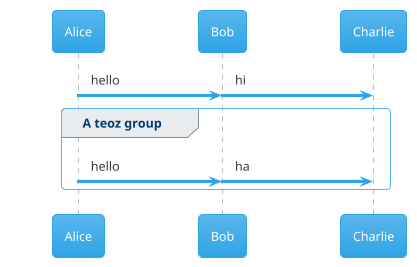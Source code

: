 ' Do not edit
' Theme Gallery
' autogenerated by script
'
@startuml
!theme cerulean
!pragma teoz true
Alice -> Bob : hello
& Bob -> Charlie : hi
group A teoz group
Alice -> Bob : hello
& Bob -> Charlie : ha
end
@enduml
